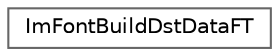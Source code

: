 digraph "类继承关系图"
{
 // LATEX_PDF_SIZE
  bgcolor="transparent";
  edge [fontname=Helvetica,fontsize=10,labelfontname=Helvetica,labelfontsize=10];
  node [fontname=Helvetica,fontsize=10,shape=box,height=0.2,width=0.4];
  rankdir="LR";
  Node0 [id="Node000000",label="ImFontBuildDstDataFT",height=0.2,width=0.4,color="grey40", fillcolor="white", style="filled",URL="$struct_im_font_build_dst_data_f_t.html",tooltip=" "];
}
